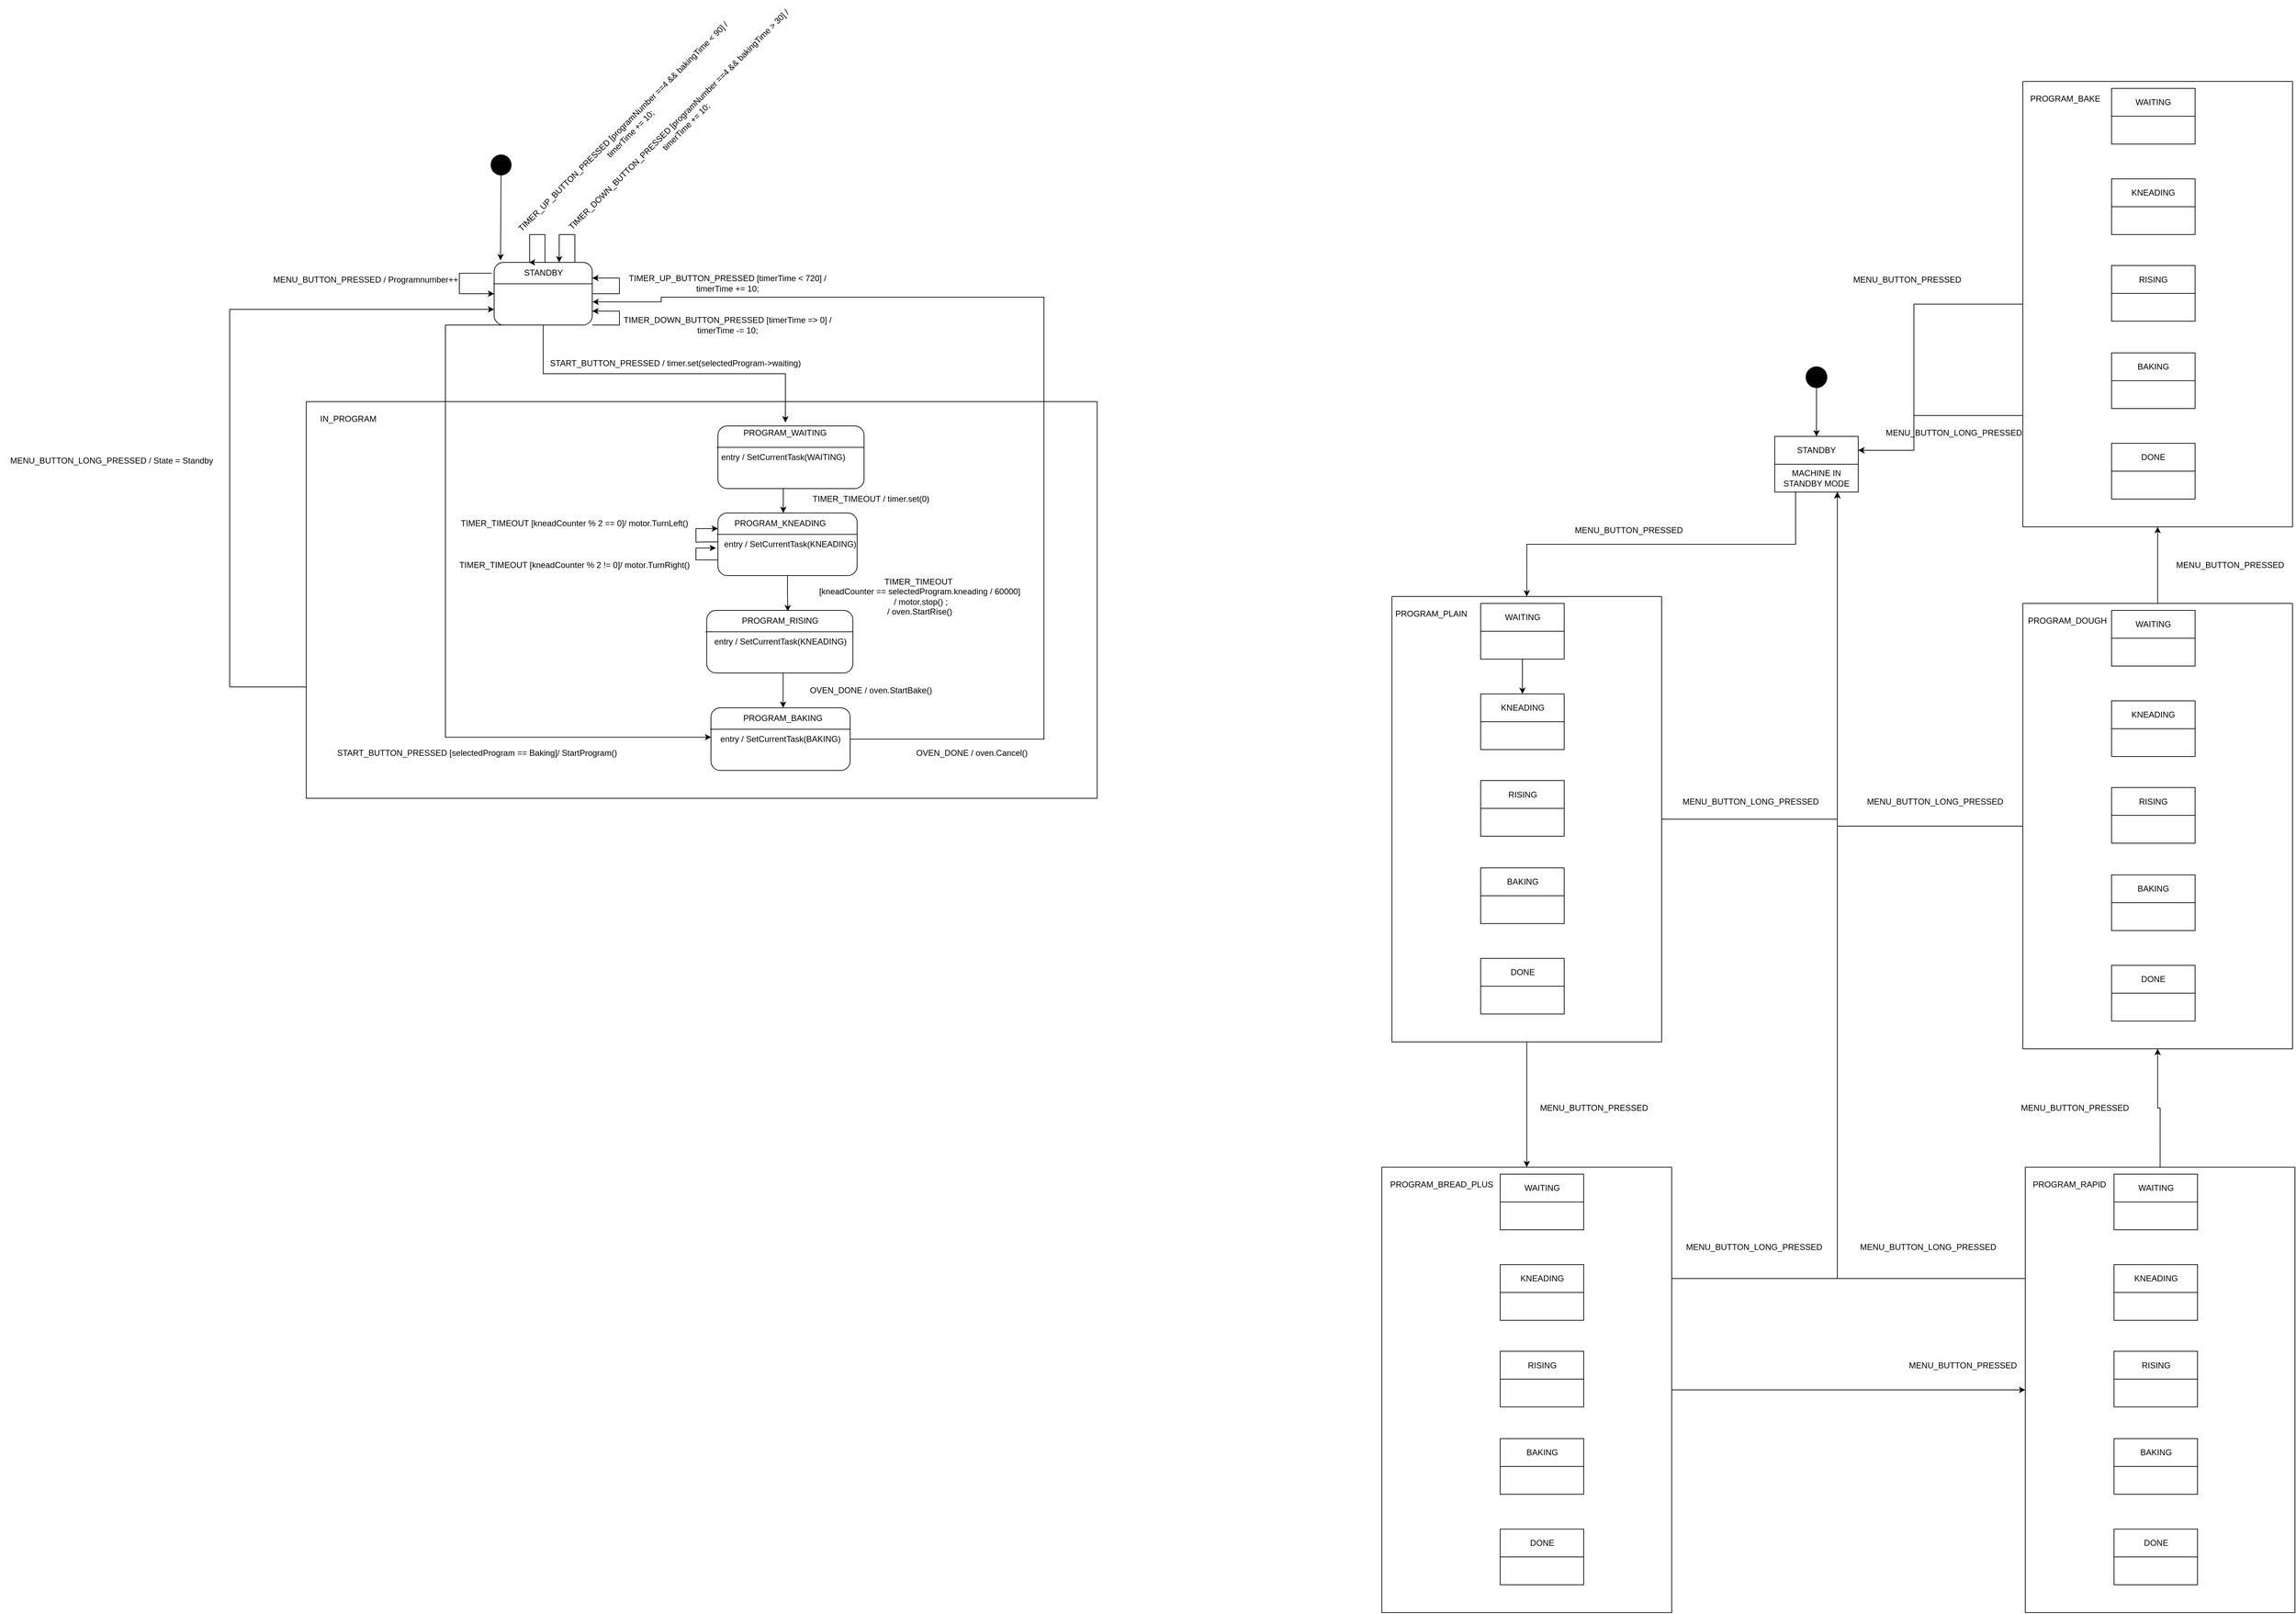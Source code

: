 <mxfile version="21.2.8" type="device">
  <diagram name="Pagina-1" id="tLsxebPHoMqLCGwJLSkC">
    <mxGraphModel dx="3154" dy="2068" grid="1" gridSize="10" guides="1" tooltips="1" connect="1" arrows="1" fold="1" page="1" pageScale="1" pageWidth="827" pageHeight="1169" math="0" shadow="0">
      <root>
        <mxCell id="0" />
        <mxCell id="1" parent="0" />
        <mxCell id="akM67eb799XWZU168FPg-1" value="&lt;div&gt;STANDBY&lt;/div&gt;" style="rounded=0;whiteSpace=wrap;html=1;" parent="1" vertex="1">
          <mxGeometry x="900" y="-30" width="120" height="40" as="geometry" />
        </mxCell>
        <mxCell id="akM67eb799XWZU168FPg-7" style="edgeStyle=orthogonalEdgeStyle;rounded=0;orthogonalLoop=1;jettySize=auto;html=1;entryX=0.5;entryY=0;entryDx=0;entryDy=0;exitX=0.25;exitY=1;exitDx=0;exitDy=0;" parent="1" source="akM67eb799XWZU168FPg-2" target="akM67eb799XWZU168FPg-12" edge="1">
          <mxGeometry relative="1" as="geometry">
            <mxPoint x="960" y="60" as="sourcePoint" />
            <mxPoint x="866.5" y="200" as="targetPoint" />
          </mxGeometry>
        </mxCell>
        <mxCell id="akM67eb799XWZU168FPg-2" value="MACHINE IN STANDBY MODE" style="rounded=0;whiteSpace=wrap;html=1;" parent="1" vertex="1">
          <mxGeometry x="900" y="10" width="120" height="40" as="geometry" />
        </mxCell>
        <mxCell id="akM67eb799XWZU168FPg-3" style="edgeStyle=orthogonalEdgeStyle;rounded=0;orthogonalLoop=1;jettySize=auto;html=1;" parent="1" source="akM67eb799XWZU168FPg-4" target="akM67eb799XWZU168FPg-1" edge="1">
          <mxGeometry relative="1" as="geometry" />
        </mxCell>
        <mxCell id="akM67eb799XWZU168FPg-4" value="" style="ellipse;whiteSpace=wrap;html=1;aspect=fixed;fillColor=#000000;" parent="1" vertex="1">
          <mxGeometry x="945" y="-130" width="30" height="30" as="geometry" />
        </mxCell>
        <mxCell id="akM67eb799XWZU168FPg-8" value="MENU_BUTTON_PRESSED" style="text;html=1;align=center;verticalAlign=middle;resizable=0;points=[];autosize=1;strokeColor=none;fillColor=none;" parent="1" vertex="1">
          <mxGeometry x="600" y="90" width="180" height="30" as="geometry" />
        </mxCell>
        <mxCell id="akM67eb799XWZU168FPg-72" style="edgeStyle=orthogonalEdgeStyle;rounded=0;orthogonalLoop=1;jettySize=auto;html=1;exitX=0.5;exitY=1;exitDx=0;exitDy=0;entryX=0.5;entryY=0;entryDx=0;entryDy=0;" parent="1" source="akM67eb799XWZU168FPg-12" target="akM67eb799XWZU168FPg-24" edge="1">
          <mxGeometry relative="1" as="geometry" />
        </mxCell>
        <mxCell id="akM67eb799XWZU168FPg-100" style="edgeStyle=orthogonalEdgeStyle;rounded=0;orthogonalLoop=1;jettySize=auto;html=1;exitX=1;exitY=0.5;exitDx=0;exitDy=0;entryX=0.75;entryY=1;entryDx=0;entryDy=0;" parent="1" source="akM67eb799XWZU168FPg-12" target="akM67eb799XWZU168FPg-2" edge="1">
          <mxGeometry relative="1" as="geometry" />
        </mxCell>
        <mxCell id="akM67eb799XWZU168FPg-12" value="" style="swimlane;startSize=0;" parent="1" vertex="1">
          <mxGeometry x="350" y="200" width="387.5" height="640" as="geometry" />
        </mxCell>
        <mxCell id="akM67eb799XWZU168FPg-10" value="PROGRAM_PLAIN" style="text;html=1;align=center;verticalAlign=middle;resizable=0;points=[];autosize=1;strokeColor=none;fillColor=none;" parent="akM67eb799XWZU168FPg-12" vertex="1">
          <mxGeometry x="-9" y="10" width="130" height="30" as="geometry" />
        </mxCell>
        <mxCell id="akM67eb799XWZU168FPg-13" value="WAITING" style="rounded=0;whiteSpace=wrap;html=1;" parent="akM67eb799XWZU168FPg-12" vertex="1">
          <mxGeometry x="127.5" y="10" width="120" height="40" as="geometry" />
        </mxCell>
        <mxCell id="akM67eb799XWZU168FPg-84" style="edgeStyle=orthogonalEdgeStyle;rounded=0;orthogonalLoop=1;jettySize=auto;html=1;exitX=0.5;exitY=1;exitDx=0;exitDy=0;entryX=0.5;entryY=0;entryDx=0;entryDy=0;" parent="akM67eb799XWZU168FPg-12" source="akM67eb799XWZU168FPg-15" target="akM67eb799XWZU168FPg-16" edge="1">
          <mxGeometry relative="1" as="geometry" />
        </mxCell>
        <mxCell id="akM67eb799XWZU168FPg-15" value="" style="rounded=0;whiteSpace=wrap;html=1;" parent="akM67eb799XWZU168FPg-12" vertex="1">
          <mxGeometry x="127.5" y="50" width="120" height="40" as="geometry" />
        </mxCell>
        <mxCell id="akM67eb799XWZU168FPg-16" value="KNEADING" style="rounded=0;whiteSpace=wrap;html=1;" parent="akM67eb799XWZU168FPg-12" vertex="1">
          <mxGeometry x="127.5" y="140" width="120" height="40" as="geometry" />
        </mxCell>
        <mxCell id="akM67eb799XWZU168FPg-17" value="" style="rounded=0;whiteSpace=wrap;html=1;" parent="akM67eb799XWZU168FPg-12" vertex="1">
          <mxGeometry x="127.5" y="180" width="120" height="40" as="geometry" />
        </mxCell>
        <mxCell id="akM67eb799XWZU168FPg-18" value="RISING" style="rounded=0;whiteSpace=wrap;html=1;" parent="akM67eb799XWZU168FPg-12" vertex="1">
          <mxGeometry x="127.5" y="264.5" width="120" height="40" as="geometry" />
        </mxCell>
        <mxCell id="akM67eb799XWZU168FPg-19" value="" style="rounded=0;whiteSpace=wrap;html=1;" parent="akM67eb799XWZU168FPg-12" vertex="1">
          <mxGeometry x="127.5" y="304.5" width="120" height="40" as="geometry" />
        </mxCell>
        <mxCell id="akM67eb799XWZU168FPg-20" value="BAKING" style="rounded=0;whiteSpace=wrap;html=1;" parent="akM67eb799XWZU168FPg-12" vertex="1">
          <mxGeometry x="127.5" y="390" width="120" height="40" as="geometry" />
        </mxCell>
        <mxCell id="akM67eb799XWZU168FPg-21" value="" style="rounded=0;whiteSpace=wrap;html=1;" parent="akM67eb799XWZU168FPg-12" vertex="1">
          <mxGeometry x="127.5" y="430" width="120" height="40" as="geometry" />
        </mxCell>
        <mxCell id="akM67eb799XWZU168FPg-22" value="DONE" style="rounded=0;whiteSpace=wrap;html=1;" parent="akM67eb799XWZU168FPg-12" vertex="1">
          <mxGeometry x="127.5" y="520" width="120" height="40" as="geometry" />
        </mxCell>
        <mxCell id="akM67eb799XWZU168FPg-23" value="" style="rounded=0;whiteSpace=wrap;html=1;" parent="akM67eb799XWZU168FPg-12" vertex="1">
          <mxGeometry x="127.5" y="560" width="120" height="40" as="geometry" />
        </mxCell>
        <mxCell id="akM67eb799XWZU168FPg-74" style="edgeStyle=orthogonalEdgeStyle;rounded=0;orthogonalLoop=1;jettySize=auto;html=1;exitX=1;exitY=0.5;exitDx=0;exitDy=0;entryX=0;entryY=0.5;entryDx=0;entryDy=0;" parent="1" source="akM67eb799XWZU168FPg-24" target="akM67eb799XWZU168FPg-36" edge="1">
          <mxGeometry relative="1" as="geometry" />
        </mxCell>
        <mxCell id="akM67eb799XWZU168FPg-103" style="edgeStyle=orthogonalEdgeStyle;rounded=0;orthogonalLoop=1;jettySize=auto;html=1;exitX=1;exitY=0.25;exitDx=0;exitDy=0;entryX=0.75;entryY=1;entryDx=0;entryDy=0;" parent="1" source="akM67eb799XWZU168FPg-24" target="akM67eb799XWZU168FPg-2" edge="1">
          <mxGeometry relative="1" as="geometry" />
        </mxCell>
        <mxCell id="akM67eb799XWZU168FPg-24" value="" style="swimlane;startSize=0;" parent="1" vertex="1">
          <mxGeometry x="335.5" y="1020" width="416.5" height="640" as="geometry" />
        </mxCell>
        <mxCell id="akM67eb799XWZU168FPg-26" value="WAITING" style="rounded=0;whiteSpace=wrap;html=1;" parent="akM67eb799XWZU168FPg-24" vertex="1">
          <mxGeometry x="170" y="10" width="120" height="40" as="geometry" />
        </mxCell>
        <mxCell id="akM67eb799XWZU168FPg-27" value="" style="rounded=0;whiteSpace=wrap;html=1;" parent="akM67eb799XWZU168FPg-24" vertex="1">
          <mxGeometry x="170" y="50" width="120" height="40" as="geometry" />
        </mxCell>
        <mxCell id="akM67eb799XWZU168FPg-28" value="KNEADING" style="rounded=0;whiteSpace=wrap;html=1;" parent="akM67eb799XWZU168FPg-24" vertex="1">
          <mxGeometry x="170" y="140" width="120" height="40" as="geometry" />
        </mxCell>
        <mxCell id="akM67eb799XWZU168FPg-29" value="" style="rounded=0;whiteSpace=wrap;html=1;" parent="akM67eb799XWZU168FPg-24" vertex="1">
          <mxGeometry x="170" y="180" width="120" height="40" as="geometry" />
        </mxCell>
        <mxCell id="akM67eb799XWZU168FPg-30" value="RISING" style="rounded=0;whiteSpace=wrap;html=1;" parent="akM67eb799XWZU168FPg-24" vertex="1">
          <mxGeometry x="170" y="264.5" width="120" height="40" as="geometry" />
        </mxCell>
        <mxCell id="akM67eb799XWZU168FPg-31" value="" style="rounded=0;whiteSpace=wrap;html=1;" parent="akM67eb799XWZU168FPg-24" vertex="1">
          <mxGeometry x="170" y="304.5" width="120" height="40" as="geometry" />
        </mxCell>
        <mxCell id="akM67eb799XWZU168FPg-32" value="BAKING" style="rounded=0;whiteSpace=wrap;html=1;" parent="akM67eb799XWZU168FPg-24" vertex="1">
          <mxGeometry x="170" y="390" width="120" height="40" as="geometry" />
        </mxCell>
        <mxCell id="akM67eb799XWZU168FPg-33" value="" style="rounded=0;whiteSpace=wrap;html=1;" parent="akM67eb799XWZU168FPg-24" vertex="1">
          <mxGeometry x="170" y="430" width="120" height="40" as="geometry" />
        </mxCell>
        <mxCell id="akM67eb799XWZU168FPg-34" value="DONE" style="rounded=0;whiteSpace=wrap;html=1;" parent="akM67eb799XWZU168FPg-24" vertex="1">
          <mxGeometry x="170" y="520" width="120" height="40" as="geometry" />
        </mxCell>
        <mxCell id="akM67eb799XWZU168FPg-35" value="" style="rounded=0;whiteSpace=wrap;html=1;" parent="akM67eb799XWZU168FPg-24" vertex="1">
          <mxGeometry x="170" y="560" width="120" height="40" as="geometry" />
        </mxCell>
        <mxCell id="akM67eb799XWZU168FPg-25" value="PROGRAM_BREAD_PLUS" style="text;html=1;align=center;verticalAlign=middle;resizable=0;points=[];autosize=1;strokeColor=none;fillColor=none;" parent="akM67eb799XWZU168FPg-24" vertex="1">
          <mxGeometry y="10" width="170" height="30" as="geometry" />
        </mxCell>
        <mxCell id="akM67eb799XWZU168FPg-76" style="edgeStyle=orthogonalEdgeStyle;rounded=0;orthogonalLoop=1;jettySize=auto;html=1;entryX=0.5;entryY=1;entryDx=0;entryDy=0;exitX=0.5;exitY=0;exitDx=0;exitDy=0;" parent="1" source="akM67eb799XWZU168FPg-36" target="akM67eb799XWZU168FPg-48" edge="1">
          <mxGeometry relative="1" as="geometry">
            <mxPoint x="1440" y="1020" as="sourcePoint" />
          </mxGeometry>
        </mxCell>
        <mxCell id="akM67eb799XWZU168FPg-102" style="edgeStyle=orthogonalEdgeStyle;rounded=0;orthogonalLoop=1;jettySize=auto;html=1;exitX=0;exitY=0.25;exitDx=0;exitDy=0;entryX=0.75;entryY=1;entryDx=0;entryDy=0;" parent="1" source="akM67eb799XWZU168FPg-36" target="akM67eb799XWZU168FPg-2" edge="1">
          <mxGeometry relative="1" as="geometry" />
        </mxCell>
        <mxCell id="akM67eb799XWZU168FPg-36" value="" style="swimlane;startSize=0;" parent="1" vertex="1">
          <mxGeometry x="1260" y="1020" width="387.5" height="640" as="geometry" />
        </mxCell>
        <mxCell id="akM67eb799XWZU168FPg-37" value="PROGRAM_RAPID" style="text;html=1;align=center;verticalAlign=middle;resizable=0;points=[];autosize=1;strokeColor=none;fillColor=none;" parent="akM67eb799XWZU168FPg-36" vertex="1">
          <mxGeometry x="-2.5" y="10" width="130" height="30" as="geometry" />
        </mxCell>
        <mxCell id="akM67eb799XWZU168FPg-38" value="WAITING" style="rounded=0;whiteSpace=wrap;html=1;" parent="akM67eb799XWZU168FPg-36" vertex="1">
          <mxGeometry x="127.5" y="10" width="120" height="40" as="geometry" />
        </mxCell>
        <mxCell id="akM67eb799XWZU168FPg-39" value="" style="rounded=0;whiteSpace=wrap;html=1;" parent="akM67eb799XWZU168FPg-36" vertex="1">
          <mxGeometry x="127.5" y="50" width="120" height="40" as="geometry" />
        </mxCell>
        <mxCell id="akM67eb799XWZU168FPg-40" value="KNEADING" style="rounded=0;whiteSpace=wrap;html=1;" parent="akM67eb799XWZU168FPg-36" vertex="1">
          <mxGeometry x="127.5" y="140" width="120" height="40" as="geometry" />
        </mxCell>
        <mxCell id="akM67eb799XWZU168FPg-41" value="" style="rounded=0;whiteSpace=wrap;html=1;" parent="akM67eb799XWZU168FPg-36" vertex="1">
          <mxGeometry x="127.5" y="180" width="120" height="40" as="geometry" />
        </mxCell>
        <mxCell id="akM67eb799XWZU168FPg-42" value="RISING" style="rounded=0;whiteSpace=wrap;html=1;" parent="akM67eb799XWZU168FPg-36" vertex="1">
          <mxGeometry x="127.5" y="264.5" width="120" height="40" as="geometry" />
        </mxCell>
        <mxCell id="akM67eb799XWZU168FPg-43" value="" style="rounded=0;whiteSpace=wrap;html=1;" parent="akM67eb799XWZU168FPg-36" vertex="1">
          <mxGeometry x="127.5" y="304.5" width="120" height="40" as="geometry" />
        </mxCell>
        <mxCell id="akM67eb799XWZU168FPg-44" value="BAKING" style="rounded=0;whiteSpace=wrap;html=1;" parent="akM67eb799XWZU168FPg-36" vertex="1">
          <mxGeometry x="127.5" y="390" width="120" height="40" as="geometry" />
        </mxCell>
        <mxCell id="akM67eb799XWZU168FPg-45" value="" style="rounded=0;whiteSpace=wrap;html=1;" parent="akM67eb799XWZU168FPg-36" vertex="1">
          <mxGeometry x="127.5" y="430" width="120" height="40" as="geometry" />
        </mxCell>
        <mxCell id="akM67eb799XWZU168FPg-46" value="DONE" style="rounded=0;whiteSpace=wrap;html=1;" parent="akM67eb799XWZU168FPg-36" vertex="1">
          <mxGeometry x="127.5" y="520" width="120" height="40" as="geometry" />
        </mxCell>
        <mxCell id="akM67eb799XWZU168FPg-47" value="" style="rounded=0;whiteSpace=wrap;html=1;" parent="akM67eb799XWZU168FPg-36" vertex="1">
          <mxGeometry x="127.5" y="560" width="120" height="40" as="geometry" />
        </mxCell>
        <mxCell id="akM67eb799XWZU168FPg-79" style="edgeStyle=orthogonalEdgeStyle;rounded=0;orthogonalLoop=1;jettySize=auto;html=1;exitX=0.5;exitY=0;exitDx=0;exitDy=0;entryX=0.5;entryY=1;entryDx=0;entryDy=0;" parent="1" source="akM67eb799XWZU168FPg-48" target="akM67eb799XWZU168FPg-60" edge="1">
          <mxGeometry relative="1" as="geometry" />
        </mxCell>
        <mxCell id="akM67eb799XWZU168FPg-98" style="edgeStyle=orthogonalEdgeStyle;rounded=0;orthogonalLoop=1;jettySize=auto;html=1;exitX=0;exitY=0.5;exitDx=0;exitDy=0;entryX=0.75;entryY=1;entryDx=0;entryDy=0;" parent="1" source="akM67eb799XWZU168FPg-48" target="akM67eb799XWZU168FPg-2" edge="1">
          <mxGeometry relative="1" as="geometry">
            <mxPoint x="1007" y="40" as="targetPoint" />
          </mxGeometry>
        </mxCell>
        <mxCell id="akM67eb799XWZU168FPg-48" value="" style="swimlane;startSize=0;" parent="1" vertex="1">
          <mxGeometry x="1256.5" y="210" width="387.5" height="640" as="geometry" />
        </mxCell>
        <mxCell id="akM67eb799XWZU168FPg-49" value="PROGRAM_DOUGH" style="text;html=1;align=center;verticalAlign=middle;resizable=0;points=[];autosize=1;strokeColor=none;fillColor=none;" parent="akM67eb799XWZU168FPg-48" vertex="1">
          <mxGeometry x="-6.5" y="10" width="140" height="30" as="geometry" />
        </mxCell>
        <mxCell id="akM67eb799XWZU168FPg-50" value="WAITING" style="rounded=0;whiteSpace=wrap;html=1;" parent="akM67eb799XWZU168FPg-48" vertex="1">
          <mxGeometry x="127.5" y="10" width="120" height="40" as="geometry" />
        </mxCell>
        <mxCell id="akM67eb799XWZU168FPg-51" value="" style="rounded=0;whiteSpace=wrap;html=1;" parent="akM67eb799XWZU168FPg-48" vertex="1">
          <mxGeometry x="127.5" y="50" width="120" height="40" as="geometry" />
        </mxCell>
        <mxCell id="akM67eb799XWZU168FPg-52" value="KNEADING" style="rounded=0;whiteSpace=wrap;html=1;" parent="akM67eb799XWZU168FPg-48" vertex="1">
          <mxGeometry x="127.5" y="140" width="120" height="40" as="geometry" />
        </mxCell>
        <mxCell id="akM67eb799XWZU168FPg-53" value="" style="rounded=0;whiteSpace=wrap;html=1;" parent="akM67eb799XWZU168FPg-48" vertex="1">
          <mxGeometry x="127.5" y="180" width="120" height="40" as="geometry" />
        </mxCell>
        <mxCell id="akM67eb799XWZU168FPg-54" value="RISING" style="rounded=0;whiteSpace=wrap;html=1;" parent="akM67eb799XWZU168FPg-48" vertex="1">
          <mxGeometry x="127.5" y="264.5" width="120" height="40" as="geometry" />
        </mxCell>
        <mxCell id="akM67eb799XWZU168FPg-55" value="" style="rounded=0;whiteSpace=wrap;html=1;" parent="akM67eb799XWZU168FPg-48" vertex="1">
          <mxGeometry x="127.5" y="304.5" width="120" height="40" as="geometry" />
        </mxCell>
        <mxCell id="akM67eb799XWZU168FPg-56" value="BAKING" style="rounded=0;whiteSpace=wrap;html=1;" parent="akM67eb799XWZU168FPg-48" vertex="1">
          <mxGeometry x="127.5" y="390" width="120" height="40" as="geometry" />
        </mxCell>
        <mxCell id="akM67eb799XWZU168FPg-57" value="" style="rounded=0;whiteSpace=wrap;html=1;" parent="akM67eb799XWZU168FPg-48" vertex="1">
          <mxGeometry x="127.5" y="430" width="120" height="40" as="geometry" />
        </mxCell>
        <mxCell id="akM67eb799XWZU168FPg-58" value="DONE" style="rounded=0;whiteSpace=wrap;html=1;" parent="akM67eb799XWZU168FPg-48" vertex="1">
          <mxGeometry x="127.5" y="520" width="120" height="40" as="geometry" />
        </mxCell>
        <mxCell id="akM67eb799XWZU168FPg-59" value="" style="rounded=0;whiteSpace=wrap;html=1;" parent="akM67eb799XWZU168FPg-48" vertex="1">
          <mxGeometry x="127.5" y="560" width="120" height="40" as="geometry" />
        </mxCell>
        <mxCell id="akM67eb799XWZU168FPg-82" style="edgeStyle=orthogonalEdgeStyle;rounded=0;orthogonalLoop=1;jettySize=auto;html=1;exitX=0;exitY=0.5;exitDx=0;exitDy=0;entryX=1;entryY=0.5;entryDx=0;entryDy=0;" parent="1" source="akM67eb799XWZU168FPg-60" target="akM67eb799XWZU168FPg-1" edge="1">
          <mxGeometry relative="1" as="geometry">
            <Array as="points">
              <mxPoint x="1100" y="-220" />
              <mxPoint x="1100" y="-10" />
            </Array>
          </mxGeometry>
        </mxCell>
        <mxCell id="akM67eb799XWZU168FPg-96" style="edgeStyle=orthogonalEdgeStyle;rounded=0;orthogonalLoop=1;jettySize=auto;html=1;exitX=0;exitY=0.75;exitDx=0;exitDy=0;entryX=1;entryY=0.5;entryDx=0;entryDy=0;" parent="1" source="akM67eb799XWZU168FPg-60" target="akM67eb799XWZU168FPg-1" edge="1">
          <mxGeometry relative="1" as="geometry">
            <Array as="points">
              <mxPoint x="1100" y="-60" />
              <mxPoint x="1100" y="-10" />
            </Array>
          </mxGeometry>
        </mxCell>
        <mxCell id="akM67eb799XWZU168FPg-60" value="" style="swimlane;startSize=0;" parent="1" vertex="1">
          <mxGeometry x="1256.5" y="-540" width="387.5" height="640" as="geometry" />
        </mxCell>
        <mxCell id="akM67eb799XWZU168FPg-61" value="PROGRAM_BAKE" style="text;html=1;align=center;verticalAlign=middle;resizable=0;points=[];autosize=1;strokeColor=none;fillColor=none;" parent="akM67eb799XWZU168FPg-60" vertex="1">
          <mxGeometry y="10" width="120" height="30" as="geometry" />
        </mxCell>
        <mxCell id="akM67eb799XWZU168FPg-62" value="WAITING" style="rounded=0;whiteSpace=wrap;html=1;" parent="akM67eb799XWZU168FPg-60" vertex="1">
          <mxGeometry x="127.5" y="10" width="120" height="40" as="geometry" />
        </mxCell>
        <mxCell id="akM67eb799XWZU168FPg-63" value="" style="rounded=0;whiteSpace=wrap;html=1;" parent="akM67eb799XWZU168FPg-60" vertex="1">
          <mxGeometry x="127.5" y="50" width="120" height="40" as="geometry" />
        </mxCell>
        <mxCell id="akM67eb799XWZU168FPg-64" value="KNEADING" style="rounded=0;whiteSpace=wrap;html=1;" parent="akM67eb799XWZU168FPg-60" vertex="1">
          <mxGeometry x="127.5" y="140" width="120" height="40" as="geometry" />
        </mxCell>
        <mxCell id="akM67eb799XWZU168FPg-65" value="" style="rounded=0;whiteSpace=wrap;html=1;" parent="akM67eb799XWZU168FPg-60" vertex="1">
          <mxGeometry x="127.5" y="180" width="120" height="40" as="geometry" />
        </mxCell>
        <mxCell id="akM67eb799XWZU168FPg-66" value="RISING" style="rounded=0;whiteSpace=wrap;html=1;" parent="akM67eb799XWZU168FPg-60" vertex="1">
          <mxGeometry x="127.5" y="264.5" width="120" height="40" as="geometry" />
        </mxCell>
        <mxCell id="akM67eb799XWZU168FPg-67" value="" style="rounded=0;whiteSpace=wrap;html=1;" parent="akM67eb799XWZU168FPg-60" vertex="1">
          <mxGeometry x="127.5" y="304.5" width="120" height="40" as="geometry" />
        </mxCell>
        <mxCell id="akM67eb799XWZU168FPg-68" value="BAKING" style="rounded=0;whiteSpace=wrap;html=1;" parent="akM67eb799XWZU168FPg-60" vertex="1">
          <mxGeometry x="127.5" y="390" width="120" height="40" as="geometry" />
        </mxCell>
        <mxCell id="akM67eb799XWZU168FPg-69" value="" style="rounded=0;whiteSpace=wrap;html=1;" parent="akM67eb799XWZU168FPg-60" vertex="1">
          <mxGeometry x="127.5" y="430" width="120" height="40" as="geometry" />
        </mxCell>
        <mxCell id="akM67eb799XWZU168FPg-70" value="DONE" style="rounded=0;whiteSpace=wrap;html=1;" parent="akM67eb799XWZU168FPg-60" vertex="1">
          <mxGeometry x="127.5" y="520" width="120" height="40" as="geometry" />
        </mxCell>
        <mxCell id="akM67eb799XWZU168FPg-71" value="" style="rounded=0;whiteSpace=wrap;html=1;" parent="akM67eb799XWZU168FPg-60" vertex="1">
          <mxGeometry x="127.5" y="560" width="120" height="40" as="geometry" />
        </mxCell>
        <mxCell id="akM67eb799XWZU168FPg-87" value="MENU_BUTTON_PRESSED" style="text;html=1;align=center;verticalAlign=middle;resizable=0;points=[];autosize=1;strokeColor=none;fillColor=none;" parent="1" vertex="1">
          <mxGeometry x="1000" y="-270" width="180" height="30" as="geometry" />
        </mxCell>
        <mxCell id="akM67eb799XWZU168FPg-88" value="MENU_BUTTON_PRESSED" style="text;html=1;align=center;verticalAlign=middle;resizable=0;points=[];autosize=1;strokeColor=none;fillColor=none;" parent="1" vertex="1">
          <mxGeometry x="1464" y="140" width="180" height="30" as="geometry" />
        </mxCell>
        <mxCell id="akM67eb799XWZU168FPg-89" value="MENU_BUTTON_PRESSED" style="text;html=1;align=center;verticalAlign=middle;resizable=0;points=[];autosize=1;strokeColor=none;fillColor=none;" parent="1" vertex="1">
          <mxGeometry x="550" y="920" width="180" height="30" as="geometry" />
        </mxCell>
        <mxCell id="akM67eb799XWZU168FPg-90" value="MENU_BUTTON_PRESSED" style="text;html=1;align=center;verticalAlign=middle;resizable=0;points=[];autosize=1;strokeColor=none;fillColor=none;" parent="1" vertex="1">
          <mxGeometry x="1241" y="920" width="180" height="30" as="geometry" />
        </mxCell>
        <mxCell id="akM67eb799XWZU168FPg-91" value="MENU_BUTTON_PRESSED" style="text;html=1;align=center;verticalAlign=middle;resizable=0;points=[];autosize=1;strokeColor=none;fillColor=none;" parent="1" vertex="1">
          <mxGeometry x="1080" y="1290" width="180" height="30" as="geometry" />
        </mxCell>
        <mxCell id="akM67eb799XWZU168FPg-95" value="MENU_BUTTON_LONG_PRESSED" style="text;html=1;align=center;verticalAlign=middle;resizable=0;points=[];autosize=1;strokeColor=none;fillColor=none;" parent="1" vertex="1">
          <mxGeometry x="1046.5" y="-50" width="220" height="30" as="geometry" />
        </mxCell>
        <mxCell id="akM67eb799XWZU168FPg-97" value="MENU_BUTTON_LONG_PRESSED" style="text;html=1;align=center;verticalAlign=middle;resizable=0;points=[];autosize=1;strokeColor=none;fillColor=none;" parent="1" vertex="1">
          <mxGeometry x="1020" y="480" width="220" height="30" as="geometry" />
        </mxCell>
        <mxCell id="akM67eb799XWZU168FPg-101" value="MENU_BUTTON_LONG_PRESSED" style="text;html=1;align=center;verticalAlign=middle;resizable=0;points=[];autosize=1;strokeColor=none;fillColor=none;" parent="1" vertex="1">
          <mxGeometry x="755" y="480" width="220" height="30" as="geometry" />
        </mxCell>
        <mxCell id="akM67eb799XWZU168FPg-104" value="MENU_BUTTON_LONG_PRESSED" style="text;html=1;align=center;verticalAlign=middle;resizable=0;points=[];autosize=1;strokeColor=none;fillColor=none;" parent="1" vertex="1">
          <mxGeometry x="1010" y="1120" width="220" height="30" as="geometry" />
        </mxCell>
        <mxCell id="akM67eb799XWZU168FPg-105" value="MENU_BUTTON_LONG_PRESSED" style="text;html=1;align=center;verticalAlign=middle;resizable=0;points=[];autosize=1;strokeColor=none;fillColor=none;" parent="1" vertex="1">
          <mxGeometry x="760" y="1120" width="220" height="30" as="geometry" />
        </mxCell>
        <mxCell id="d3JRZ0Z-gsxvtp5kxETU-19" style="edgeStyle=orthogonalEdgeStyle;rounded=0;orthogonalLoop=1;jettySize=auto;html=1;exitX=0.5;exitY=1;exitDx=0;exitDy=0;entryX=0.5;entryY=0;entryDx=0;entryDy=0;" parent="1" source="d3JRZ0Z-gsxvtp5kxETU-9" target="DwlNqA49wbPzXnXZkH1S-24" edge="1">
          <mxGeometry relative="1" as="geometry">
            <mxPoint x="-869.13" y="-70" as="targetPoint" />
          </mxGeometry>
        </mxCell>
        <mxCell id="r_A-rZY8FQ4PbcmI-XpY-9" style="edgeStyle=orthogonalEdgeStyle;rounded=0;orthogonalLoop=1;jettySize=auto;html=1;exitX=0.25;exitY=1;exitDx=0;exitDy=0;entryX=0.002;entryY=0.408;entryDx=0;entryDy=0;entryPerimeter=0;" parent="1" source="d3JRZ0Z-gsxvtp5kxETU-9" target="r_A-rZY8FQ4PbcmI-XpY-7" edge="1">
          <mxGeometry relative="1" as="geometry">
            <Array as="points">
              <mxPoint x="-1010" y="-190" />
              <mxPoint x="-1010" y="402" />
            </Array>
          </mxGeometry>
        </mxCell>
        <mxCell id="vX_oxzfzwHXFawn8JX_C-7" style="edgeStyle=orthogonalEdgeStyle;rounded=0;orthogonalLoop=1;jettySize=auto;html=1;exitX=1;exitY=0.5;exitDx=0;exitDy=0;entryX=1;entryY=0.25;entryDx=0;entryDy=0;" parent="1" source="d3JRZ0Z-gsxvtp5kxETU-9" target="d3JRZ0Z-gsxvtp5kxETU-9" edge="1">
          <mxGeometry relative="1" as="geometry">
            <Array as="points">
              <mxPoint x="-760" y="-235" />
              <mxPoint x="-760" y="-258" />
            </Array>
          </mxGeometry>
        </mxCell>
        <mxCell id="d3JRZ0Z-gsxvtp5kxETU-9" value="" style="rounded=1;whiteSpace=wrap;html=1;" parent="1" vertex="1">
          <mxGeometry x="-940" y="-280" width="140.98" height="90" as="geometry" />
        </mxCell>
        <mxCell id="d3JRZ0Z-gsxvtp5kxETU-10" value="" style="endArrow=none;html=1;rounded=0;exitX=-0.007;exitY=0.342;exitDx=0;exitDy=0;entryX=0.999;entryY=0.342;entryDx=0;entryDy=0;exitPerimeter=0;entryPerimeter=0;" parent="1" source="d3JRZ0Z-gsxvtp5kxETU-9" target="d3JRZ0Z-gsxvtp5kxETU-9" edge="1">
          <mxGeometry width="50" height="50" relative="1" as="geometry">
            <mxPoint x="-949.02" y="-290" as="sourcePoint" />
            <mxPoint x="-899.02" y="-340" as="targetPoint" />
          </mxGeometry>
        </mxCell>
        <mxCell id="d3JRZ0Z-gsxvtp5kxETU-11" value="STANDBY" style="text;html=1;strokeColor=none;fillColor=none;align=center;verticalAlign=middle;whiteSpace=wrap;rounded=0;" parent="1" vertex="1">
          <mxGeometry x="-914.02" y="-280" width="90" height="30" as="geometry" />
        </mxCell>
        <mxCell id="d3JRZ0Z-gsxvtp5kxETU-18" value="MENU_BUTTON_PRESSED / Programnumber++" style="text;html=1;align=center;verticalAlign=middle;resizable=0;points=[];autosize=1;strokeColor=none;fillColor=none;" parent="1" vertex="1">
          <mxGeometry x="-1270" y="-270" width="290" height="30" as="geometry" />
        </mxCell>
        <mxCell id="d3JRZ0Z-gsxvtp5kxETU-25" value="START_BUTTON_PRESSED / timer.set(selectedProgram-&amp;gt;waiting)" style="text;html=1;align=center;verticalAlign=middle;resizable=0;points=[];autosize=1;strokeColor=none;fillColor=none;" parent="1" vertex="1">
          <mxGeometry x="-870" y="-150" width="380" height="30" as="geometry" />
        </mxCell>
        <mxCell id="DwlNqA49wbPzXnXZkH1S-10" style="edgeStyle=orthogonalEdgeStyle;rounded=0;orthogonalLoop=1;jettySize=auto;html=1;exitX=0;exitY=0.5;exitDx=0;exitDy=0;entryX=0;entryY=0.75;entryDx=0;entryDy=0;" parent="1" source="d3JRZ0Z-gsxvtp5kxETU-26" target="d3JRZ0Z-gsxvtp5kxETU-9" edge="1">
          <mxGeometry relative="1" as="geometry">
            <mxPoint x="-950" y="-240.0" as="targetPoint" />
            <Array as="points">
              <mxPoint x="-1320" y="330" />
              <mxPoint x="-1320" y="-212" />
            </Array>
          </mxGeometry>
        </mxCell>
        <mxCell id="d3JRZ0Z-gsxvtp5kxETU-26" value="" style="swimlane;startSize=0;" parent="1" vertex="1">
          <mxGeometry x="-1210" y="-80" width="1136.46" height="570" as="geometry" />
        </mxCell>
        <mxCell id="d3JRZ0Z-gsxvtp5kxETU-27" value="IN_PROGRAM" style="text;html=1;align=center;verticalAlign=middle;resizable=0;points=[];autosize=1;strokeColor=none;fillColor=none;" parent="d3JRZ0Z-gsxvtp5kxETU-26" vertex="1">
          <mxGeometry x="10" y="10" width="100" height="30" as="geometry" />
        </mxCell>
        <mxCell id="DwlNqA49wbPzXnXZkH1S-1" style="edgeStyle=orthogonalEdgeStyle;rounded=0;orthogonalLoop=1;jettySize=auto;html=1;exitX=0.5;exitY=1;exitDx=0;exitDy=0;entryX=0.5;entryY=0;entryDx=0;entryDy=0;" parent="d3JRZ0Z-gsxvtp5kxETU-26" edge="1">
          <mxGeometry relative="1" as="geometry">
            <mxPoint x="685.46" y="110" as="sourcePoint" />
            <mxPoint x="685.46" y="160" as="targetPoint" />
          </mxGeometry>
        </mxCell>
        <mxCell id="DwlNqA49wbPzXnXZkH1S-3" style="edgeStyle=orthogonalEdgeStyle;rounded=0;orthogonalLoop=1;jettySize=auto;html=1;exitX=0.5;exitY=1;exitDx=0;exitDy=0;entryX=0.5;entryY=0;entryDx=0;entryDy=0;" parent="d3JRZ0Z-gsxvtp5kxETU-26" edge="1">
          <mxGeometry relative="1" as="geometry">
            <mxPoint x="685.21" y="390" as="sourcePoint" />
            <mxPoint x="685.21" y="440" as="targetPoint" />
          </mxGeometry>
        </mxCell>
        <mxCell id="DwlNqA49wbPzXnXZkH1S-6" value="TIMER_TIMEOUT / timer.set(0)" style="text;html=1;align=center;verticalAlign=middle;resizable=0;points=[];autosize=1;strokeColor=none;fillColor=none;" parent="d3JRZ0Z-gsxvtp5kxETU-26" vertex="1">
          <mxGeometry x="716.46" y="125" width="190" height="30" as="geometry" />
        </mxCell>
        <mxCell id="DwlNqA49wbPzXnXZkH1S-12" value="TIMER_TIMEOUT&amp;nbsp; &lt;br&gt;[kneadCounter == selectedProgram.kneading / 60000]&lt;br&gt;&amp;nbsp;/ motor.stop() ;&lt;br&gt;/ oven.StartRise()" style="text;html=1;align=center;verticalAlign=middle;resizable=0;points=[];autosize=1;strokeColor=none;fillColor=none;" parent="d3JRZ0Z-gsxvtp5kxETU-26" vertex="1">
          <mxGeometry x="726.46" y="245" width="310" height="70" as="geometry" />
        </mxCell>
        <mxCell id="DwlNqA49wbPzXnXZkH1S-13" value="OVEN_DONE / oven.StartBake()" style="text;html=1;align=center;verticalAlign=middle;resizable=0;points=[];autosize=1;strokeColor=none;fillColor=none;" parent="d3JRZ0Z-gsxvtp5kxETU-26" vertex="1">
          <mxGeometry x="711.46" y="400" width="200" height="30" as="geometry" />
        </mxCell>
        <mxCell id="DwlNqA49wbPzXnXZkH1S-22" value="" style="rounded=1;whiteSpace=wrap;html=1;movable=1;resizable=1;rotatable=1;deletable=1;editable=1;locked=0;connectable=1;" parent="d3JRZ0Z-gsxvtp5kxETU-26" vertex="1">
          <mxGeometry x="591.54" y="35" width="210" height="90" as="geometry" />
        </mxCell>
        <mxCell id="DwlNqA49wbPzXnXZkH1S-23" value="" style="endArrow=none;html=1;rounded=0;exitX=-0.007;exitY=0.342;exitDx=0;exitDy=0;entryX=0.999;entryY=0.342;entryDx=0;entryDy=0;exitPerimeter=0;entryPerimeter=0;" parent="d3JRZ0Z-gsxvtp5kxETU-26" source="DwlNqA49wbPzXnXZkH1S-22" target="DwlNqA49wbPzXnXZkH1S-22" edge="1">
          <mxGeometry width="50" height="50" relative="1" as="geometry">
            <mxPoint x="595.21" y="20" as="sourcePoint" />
            <mxPoint x="645.21" y="-30" as="targetPoint" />
          </mxGeometry>
        </mxCell>
        <mxCell id="DwlNqA49wbPzXnXZkH1S-24" value="PROGRAM_WAITING" style="text;html=1;strokeColor=none;fillColor=none;align=center;verticalAlign=middle;whiteSpace=wrap;rounded=0;movable=1;resizable=1;rotatable=1;deletable=1;editable=1;locked=0;connectable=1;" parent="d3JRZ0Z-gsxvtp5kxETU-26" vertex="1">
          <mxGeometry x="643.46" y="30" width="90" height="30" as="geometry" />
        </mxCell>
        <mxCell id="DwlNqA49wbPzXnXZkH1S-35" style="edgeStyle=orthogonalEdgeStyle;rounded=0;orthogonalLoop=1;jettySize=auto;html=1;exitX=0.5;exitY=1;exitDx=0;exitDy=0;entryX=0.617;entryY=0.042;entryDx=0;entryDy=0;entryPerimeter=0;" parent="d3JRZ0Z-gsxvtp5kxETU-26" source="DwlNqA49wbPzXnXZkH1S-26" target="DwlNqA49wbPzXnXZkH1S-33" edge="1">
          <mxGeometry relative="1" as="geometry" />
        </mxCell>
        <mxCell id="DwlNqA49wbPzXnXZkH1S-26" value="" style="rounded=1;whiteSpace=wrap;html=1;align=left;" parent="d3JRZ0Z-gsxvtp5kxETU-26" vertex="1">
          <mxGeometry x="591.54" y="160" width="200" height="90" as="geometry" />
        </mxCell>
        <mxCell id="DwlNqA49wbPzXnXZkH1S-27" value="" style="endArrow=none;html=1;rounded=0;exitX=-0.007;exitY=0.342;exitDx=0;exitDy=0;entryX=0.999;entryY=0.342;entryDx=0;entryDy=0;exitPerimeter=0;entryPerimeter=0;" parent="d3JRZ0Z-gsxvtp5kxETU-26" source="DwlNqA49wbPzXnXZkH1S-26" target="DwlNqA49wbPzXnXZkH1S-26" edge="1">
          <mxGeometry width="50" height="50" relative="1" as="geometry">
            <mxPoint x="462.44" y="150" as="sourcePoint" />
            <mxPoint x="512.44" y="100" as="targetPoint" />
          </mxGeometry>
        </mxCell>
        <mxCell id="DwlNqA49wbPzXnXZkH1S-28" value="PROGRAM_KNEADING" style="text;html=1;strokeColor=none;fillColor=none;align=center;verticalAlign=middle;whiteSpace=wrap;rounded=0;" parent="d3JRZ0Z-gsxvtp5kxETU-26" vertex="1">
          <mxGeometry x="636.46" y="160" width="90" height="30" as="geometry" />
        </mxCell>
        <mxCell id="DwlNqA49wbPzXnXZkH1S-29" value="entry /&amp;nbsp;SetCurrentTask(KNEADING)" style="text;html=1;align=center;verticalAlign=middle;resizable=0;points=[];autosize=1;strokeColor=none;fillColor=none;" parent="d3JRZ0Z-gsxvtp5kxETU-26" vertex="1">
          <mxGeometry x="590.46" y="190" width="210" height="30" as="geometry" />
        </mxCell>
        <mxCell id="DwlNqA49wbPzXnXZkH1S-31" value="" style="rounded=1;whiteSpace=wrap;html=1;align=left;" parent="d3JRZ0Z-gsxvtp5kxETU-26" vertex="1">
          <mxGeometry x="575.46" y="300" width="210" height="90" as="geometry" />
        </mxCell>
        <mxCell id="DwlNqA49wbPzXnXZkH1S-32" value="" style="endArrow=none;html=1;rounded=0;exitX=-0.007;exitY=0.342;exitDx=0;exitDy=0;entryX=0.999;entryY=0.342;entryDx=0;entryDy=0;exitPerimeter=0;entryPerimeter=0;" parent="d3JRZ0Z-gsxvtp5kxETU-26" source="DwlNqA49wbPzXnXZkH1S-31" target="DwlNqA49wbPzXnXZkH1S-31" edge="1">
          <mxGeometry width="50" height="50" relative="1" as="geometry">
            <mxPoint x="462.44" y="290" as="sourcePoint" />
            <mxPoint x="512.44" y="240" as="targetPoint" />
          </mxGeometry>
        </mxCell>
        <mxCell id="DwlNqA49wbPzXnXZkH1S-33" value="PROGRAM_RISING" style="text;html=1;strokeColor=none;fillColor=none;align=center;verticalAlign=middle;whiteSpace=wrap;rounded=0;" parent="d3JRZ0Z-gsxvtp5kxETU-26" vertex="1">
          <mxGeometry x="636.46" y="300" width="90" height="30" as="geometry" />
        </mxCell>
        <mxCell id="DwlNqA49wbPzXnXZkH1S-39" value="" style="rounded=1;whiteSpace=wrap;html=1;align=left;" parent="d3JRZ0Z-gsxvtp5kxETU-26" vertex="1">
          <mxGeometry x="581.54" y="440" width="200" height="90" as="geometry" />
        </mxCell>
        <mxCell id="DwlNqA49wbPzXnXZkH1S-40" value="" style="endArrow=none;html=1;rounded=0;exitX=-0.007;exitY=0.342;exitDx=0;exitDy=0;entryX=0.999;entryY=0.342;entryDx=0;entryDy=0;exitPerimeter=0;entryPerimeter=0;" parent="d3JRZ0Z-gsxvtp5kxETU-26" source="DwlNqA49wbPzXnXZkH1S-39" target="DwlNqA49wbPzXnXZkH1S-39" edge="1">
          <mxGeometry width="50" height="50" relative="1" as="geometry">
            <mxPoint x="466.44" y="430" as="sourcePoint" />
            <mxPoint x="516.44" y="380" as="targetPoint" />
          </mxGeometry>
        </mxCell>
        <mxCell id="DwlNqA49wbPzXnXZkH1S-41" value="PROGRAM_BAKING" style="text;html=1;strokeColor=none;fillColor=none;align=center;verticalAlign=middle;whiteSpace=wrap;rounded=0;" parent="d3JRZ0Z-gsxvtp5kxETU-26" vertex="1">
          <mxGeometry x="640.46" y="440" width="90" height="30" as="geometry" />
        </mxCell>
        <mxCell id="r_A-rZY8FQ4PbcmI-XpY-4" value="entry /&amp;nbsp;SetCurrentTask(WAITING)" style="text;html=1;align=center;verticalAlign=middle;resizable=0;points=[];autosize=1;strokeColor=none;fillColor=none;" parent="d3JRZ0Z-gsxvtp5kxETU-26" vertex="1">
          <mxGeometry x="585.46" y="65" width="200" height="30" as="geometry" />
        </mxCell>
        <mxCell id="r_A-rZY8FQ4PbcmI-XpY-5" value="entry /&amp;nbsp;SetCurrentTask(KNEADING)" style="text;html=1;align=center;verticalAlign=middle;resizable=0;points=[];autosize=1;strokeColor=none;fillColor=none;" parent="d3JRZ0Z-gsxvtp5kxETU-26" vertex="1">
          <mxGeometry x="576.46" y="330" width="210" height="30" as="geometry" />
        </mxCell>
        <mxCell id="r_A-rZY8FQ4PbcmI-XpY-7" value="entry /&amp;nbsp;SetCurrentTask(BAKING)" style="text;html=1;align=center;verticalAlign=middle;resizable=0;points=[];autosize=1;strokeColor=none;fillColor=none;" parent="d3JRZ0Z-gsxvtp5kxETU-26" vertex="1">
          <mxGeometry x="581.46" y="470" width="200" height="30" as="geometry" />
        </mxCell>
        <mxCell id="r_A-rZY8FQ4PbcmI-XpY-10" value="START_BUTTON_PRESSED [selectedProgram == Baking]/ StartProgram()" style="text;html=1;align=center;verticalAlign=middle;resizable=0;points=[];autosize=1;strokeColor=none;fillColor=none;" parent="d3JRZ0Z-gsxvtp5kxETU-26" vertex="1">
          <mxGeometry x="30" y="490" width="430" height="30" as="geometry" />
        </mxCell>
        <mxCell id="r_A-rZY8FQ4PbcmI-XpY-11" style="edgeStyle=orthogonalEdgeStyle;rounded=0;orthogonalLoop=1;jettySize=auto;html=1;exitX=0.006;exitY=0.386;exitDx=0;exitDy=0;entryX=0;entryY=0.25;entryDx=0;entryDy=0;exitPerimeter=0;" parent="d3JRZ0Z-gsxvtp5kxETU-26" source="DwlNqA49wbPzXnXZkH1S-29" target="DwlNqA49wbPzXnXZkH1S-26" edge="1">
          <mxGeometry relative="1" as="geometry">
            <Array as="points">
              <mxPoint x="572" y="202" />
              <mxPoint x="560" y="202" />
              <mxPoint x="560" y="183" />
            </Array>
          </mxGeometry>
        </mxCell>
        <mxCell id="r_A-rZY8FQ4PbcmI-XpY-12" value="&lt;p&gt;TIMER_TIMEOUT [kneadCounter % 2 == 0]&lt;span style=&quot;background-color: initial;&quot;&gt;/ motor.TurnLeft()&lt;/span&gt;&lt;/p&gt;" style="text;html=1;align=center;verticalAlign=middle;resizable=0;points=[];autosize=1;strokeColor=none;fillColor=none;" parent="d3JRZ0Z-gsxvtp5kxETU-26" vertex="1">
          <mxGeometry x="210" y="150" width="350" height="50" as="geometry" />
        </mxCell>
        <mxCell id="vX_oxzfzwHXFawn8JX_C-1" style="edgeStyle=orthogonalEdgeStyle;rounded=0;orthogonalLoop=1;jettySize=auto;html=1;exitX=0;exitY=0.75;exitDx=0;exitDy=0;entryX=-0.014;entryY=0.56;entryDx=0;entryDy=0;entryPerimeter=0;" parent="d3JRZ0Z-gsxvtp5kxETU-26" source="DwlNqA49wbPzXnXZkH1S-26" target="DwlNqA49wbPzXnXZkH1S-26" edge="1">
          <mxGeometry relative="1" as="geometry">
            <Array as="points">
              <mxPoint x="560" y="228" />
              <mxPoint x="560" y="210" />
            </Array>
          </mxGeometry>
        </mxCell>
        <mxCell id="vX_oxzfzwHXFawn8JX_C-3" value="&lt;p&gt;TIMER_TIMEOUT [kneadCounter % 2 != 0]&lt;span style=&quot;background-color: initial;&quot;&gt;/ motor.TurnRight()&lt;/span&gt;&lt;/p&gt;" style="text;html=1;align=center;verticalAlign=middle;resizable=0;points=[];autosize=1;strokeColor=none;fillColor=none;" parent="d3JRZ0Z-gsxvtp5kxETU-26" vertex="1">
          <mxGeometry x="210.0" y="210" width="350" height="50" as="geometry" />
        </mxCell>
        <mxCell id="qKFmHFGVHB_05tScaTR9-5" value="OVEN_DONE / oven.Cancel()" style="text;html=1;align=center;verticalAlign=middle;resizable=0;points=[];autosize=1;strokeColor=none;fillColor=none;" parent="d3JRZ0Z-gsxvtp5kxETU-26" vertex="1">
          <mxGeometry x="866.46" y="490" width="180" height="30" as="geometry" />
        </mxCell>
        <mxCell id="DwlNqA49wbPzXnXZkH1S-11" value="MENU_BUTTON_LONG_PRESSED / State = Standby" style="text;html=1;align=center;verticalAlign=middle;resizable=0;points=[];autosize=1;strokeColor=none;fillColor=none;" parent="1" vertex="1">
          <mxGeometry x="-1650" y="-10" width="320" height="30" as="geometry" />
        </mxCell>
        <mxCell id="DwlNqA49wbPzXnXZkH1S-55" style="edgeStyle=orthogonalEdgeStyle;rounded=0;orthogonalLoop=1;jettySize=auto;html=1;entryX=0;entryY=0.5;entryDx=0;entryDy=0;exitX=-0.024;exitY=0.173;exitDx=0;exitDy=0;exitPerimeter=0;" parent="1" source="d3JRZ0Z-gsxvtp5kxETU-9" target="d3JRZ0Z-gsxvtp5kxETU-9" edge="1">
          <mxGeometry relative="1" as="geometry">
            <Array as="points">
              <mxPoint x="-990" y="-264" />
              <mxPoint x="-990" y="-235" />
            </Array>
          </mxGeometry>
        </mxCell>
        <mxCell id="DwlNqA49wbPzXnXZkH1S-56" value="TIMER_UP_BUTTON_PRESSED [timerTime &amp;lt; 720] / &lt;br&gt;timerTime += 10;" style="text;html=1;align=center;verticalAlign=middle;resizable=0;points=[];autosize=1;strokeColor=none;fillColor=none;" parent="1" vertex="1">
          <mxGeometry x="-760" y="-270" width="310" height="40" as="geometry" />
        </mxCell>
        <mxCell id="DwlNqA49wbPzXnXZkH1S-62" style="edgeStyle=orthogonalEdgeStyle;rounded=0;orthogonalLoop=1;jettySize=auto;html=1;exitX=1;exitY=1;exitDx=0;exitDy=0;" parent="1" source="d3JRZ0Z-gsxvtp5kxETU-9" edge="1">
          <mxGeometry relative="1" as="geometry">
            <Array as="points">
              <mxPoint x="-760" y="-190" />
              <mxPoint x="-760" y="-210" />
              <mxPoint x="-799" y="-210" />
            </Array>
            <mxPoint x="-799" y="-210" as="targetPoint" />
          </mxGeometry>
        </mxCell>
        <mxCell id="DwlNqA49wbPzXnXZkH1S-70" value="" style="edgeStyle=orthogonalEdgeStyle;rounded=0;orthogonalLoop=1;jettySize=auto;html=1;entryX=0.065;entryY=-0.033;entryDx=0;entryDy=0;entryPerimeter=0;" parent="1" source="DwlNqA49wbPzXnXZkH1S-68" target="d3JRZ0Z-gsxvtp5kxETU-9" edge="1">
          <mxGeometry relative="1" as="geometry">
            <mxPoint x="-850" y="-320.0" as="targetPoint" />
            <Array as="points">
              <mxPoint x="-931" y="-420" />
            </Array>
          </mxGeometry>
        </mxCell>
        <mxCell id="DwlNqA49wbPzXnXZkH1S-68" value="" style="shape=waypoint;sketch=0;fillStyle=solid;size=6;pointerEvents=1;points=[];fillColor=none;resizable=0;rotatable=0;perimeter=centerPerimeter;snapToPoint=1;strokeWidth=13;" parent="1" vertex="1">
          <mxGeometry x="-940" y="-430" width="20" height="20" as="geometry" />
        </mxCell>
        <mxCell id="vX_oxzfzwHXFawn8JX_C-4" value="TIMER_DOWN_BUTTON_PRESSED [timerTime =&amp;gt; 0] / &lt;br&gt;timerTime -= 10;" style="text;html=1;align=center;verticalAlign=middle;resizable=0;points=[];autosize=1;strokeColor=none;fillColor=none;" parent="1" vertex="1">
          <mxGeometry x="-765" y="-210" width="320" height="40" as="geometry" />
        </mxCell>
        <mxCell id="vX_oxzfzwHXFawn8JX_C-8" style="edgeStyle=orthogonalEdgeStyle;rounded=0;orthogonalLoop=1;jettySize=auto;html=1;exitX=1;exitY=0;exitDx=0;exitDy=0;entryX=0.75;entryY=0;entryDx=0;entryDy=0;" parent="1" source="d3JRZ0Z-gsxvtp5kxETU-11" target="d3JRZ0Z-gsxvtp5kxETU-11" edge="1">
          <mxGeometry relative="1" as="geometry">
            <mxPoint x="-838.07" y="-297" as="sourcePoint" />
            <mxPoint x="-838.07" y="-320" as="targetPoint" />
            <Array as="points">
              <mxPoint x="-824" y="-320" />
              <mxPoint x="-846" y="-320" />
            </Array>
          </mxGeometry>
        </mxCell>
        <mxCell id="vX_oxzfzwHXFawn8JX_C-9" style="edgeStyle=orthogonalEdgeStyle;rounded=0;orthogonalLoop=1;jettySize=auto;html=1;exitX=1;exitY=0;exitDx=0;exitDy=0;entryX=0.75;entryY=0;entryDx=0;entryDy=0;" parent="1" edge="1">
          <mxGeometry relative="1" as="geometry">
            <mxPoint x="-867" y="-280" as="sourcePoint" />
            <mxPoint x="-890" y="-280" as="targetPoint" />
            <Array as="points">
              <mxPoint x="-867" y="-320" />
              <mxPoint x="-889" y="-320" />
            </Array>
          </mxGeometry>
        </mxCell>
        <mxCell id="vX_oxzfzwHXFawn8JX_C-10" value="TIMER_UP_BUTTON_PRESSED [programNumber ==4 &amp;amp;&amp;amp; bakingTime &amp;lt; 90] / &lt;br&gt;timerTime += 10;" style="text;html=1;align=center;verticalAlign=middle;resizable=0;points=[];autosize=1;strokeColor=none;fillColor=none;rotation=-45;" parent="1" vertex="1">
          <mxGeometry x="-970" y="-490" width="440" height="40" as="geometry" />
        </mxCell>
        <mxCell id="vX_oxzfzwHXFawn8JX_C-12" value="TIMER_DOWN_BUTTON_PRESSED [programNumber ==4 &amp;amp;&amp;amp; bakingTime &amp;gt; 30] / &lt;br&gt;timerTime += 10;" style="text;html=1;align=center;verticalAlign=middle;resizable=0;points=[];autosize=1;strokeColor=none;fillColor=none;rotation=-45;" parent="1" vertex="1">
          <mxGeometry x="-900" y="-500" width="460" height="40" as="geometry" />
        </mxCell>
        <mxCell id="qKFmHFGVHB_05tScaTR9-1" style="edgeStyle=orthogonalEdgeStyle;rounded=0;orthogonalLoop=1;jettySize=auto;html=1;exitX=1;exitY=0.5;exitDx=0;exitDy=0;entryX=1.003;entryY=0.63;entryDx=0;entryDy=0;entryPerimeter=0;" parent="1" source="DwlNqA49wbPzXnXZkH1S-39" target="d3JRZ0Z-gsxvtp5kxETU-9" edge="1">
          <mxGeometry relative="1" as="geometry">
            <Array as="points">
              <mxPoint x="-150" y="405" />
              <mxPoint x="-150" y="-230" />
              <mxPoint x="-700" y="-230" />
              <mxPoint x="-700" y="-223" />
            </Array>
          </mxGeometry>
        </mxCell>
      </root>
    </mxGraphModel>
  </diagram>
</mxfile>
